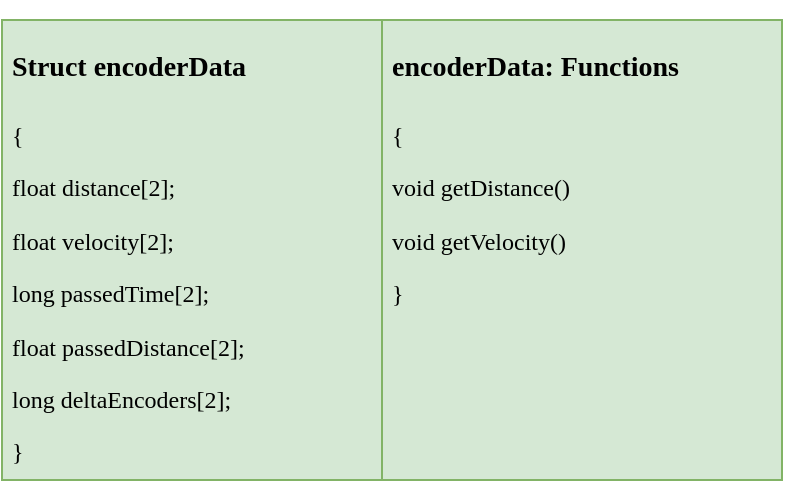 <mxfile version="22.1.8" type="github">
  <diagram name="Page-1" id="WyB7y40nAuoNFHYiFYkB">
    <mxGraphModel dx="693" dy="773" grid="1" gridSize="10" guides="1" tooltips="1" connect="1" arrows="1" fold="1" page="1" pageScale="1" pageWidth="827" pageHeight="1169" math="0" shadow="0">
      <root>
        <mxCell id="0" />
        <mxCell id="1" parent="0" />
        <mxCell id="-U5PcE5vqmY3aMxh-l33-10" value="&lt;h1&gt;&lt;font style=&quot;font-size: 14px;&quot; face=&quot;Verdana&quot;&gt;Struct encoderData&lt;/font&gt;&lt;/h1&gt;&lt;p&gt;&lt;font style=&quot;font-size: 12px;&quot; face=&quot;vWl9eP2x1LKHVzwdsh9Y&quot;&gt;{&lt;/font&gt;&lt;/p&gt;&lt;p&gt;&lt;font style=&quot;font-size: 12px;&quot; face=&quot;vWl9eP2x1LKHVzwdsh9Y&quot;&gt;&lt;span style=&quot;white-space: pre;&quot;&gt;float distance[2];&lt;/span&gt;&lt;/font&gt;&lt;/p&gt;&lt;p&gt;&lt;font style=&quot;font-size: 12px;&quot; face=&quot;vWl9eP2x1LKHVzwdsh9Y&quot;&gt;&lt;span style=&quot;white-space: pre;&quot;&gt;float velocity[2];&lt;/span&gt;&lt;/font&gt;&lt;/p&gt;&lt;p&gt;&lt;font style=&quot;font-size: 12px;&quot; face=&quot;vWl9eP2x1LKHVzwdsh9Y&quot;&gt;&lt;span style=&quot;white-space: pre;&quot;&gt;long passedTime[2];&lt;/span&gt;&lt;/font&gt;&lt;/p&gt;&lt;p&gt;&lt;font style=&quot;font-size: 12px;&quot; face=&quot;vWl9eP2x1LKHVzwdsh9Y&quot;&gt;&lt;span style=&quot;white-space: pre;&quot;&gt;float passedDistance[2];&lt;/span&gt;&lt;/font&gt;&lt;/p&gt;&lt;p&gt;&lt;font face=&quot;vWl9eP2x1LKHVzwdsh9Y&quot;&gt;&lt;span style=&quot;white-space: pre;&quot;&gt;long deltaEncoders[2];&lt;/span&gt;&lt;/font&gt;&lt;br&gt;&lt;/p&gt;&lt;p&gt;&lt;font style=&quot;font-size: 12px;&quot; face=&quot;vWl9eP2x1LKHVzwdsh9Y&quot;&gt;}&lt;/font&gt;&lt;/p&gt;" style="text;html=1;strokeColor=#82b366;fillColor=#d5e8d4;spacing=5;spacingTop=-20;whiteSpace=wrap;overflow=hidden;rounded=0;" vertex="1" parent="1">
          <mxGeometry x="90" y="230" width="190" height="230" as="geometry" />
        </mxCell>
        <mxCell id="-U5PcE5vqmY3aMxh-l33-11" value="&lt;h1&gt;&lt;font face=&quot;Verdana&quot;&gt;&lt;span style=&quot;font-size: 14px;&quot;&gt;encoderData: Functions&lt;/span&gt;&lt;/font&gt;&lt;/h1&gt;&lt;p&gt;&lt;font style=&quot;font-size: 12px;&quot; face=&quot;vWl9eP2x1LKHVzwdsh9Y&quot;&gt;{&lt;/font&gt;&lt;/p&gt;&lt;p&gt;&lt;font face=&quot;vWl9eP2x1LKHVzwdsh9Y&quot;&gt;&lt;span style=&quot;white-space: pre;&quot;&gt;void getDistance()&lt;/span&gt;&lt;/font&gt;&lt;/p&gt;&lt;p&gt;&lt;font face=&quot;vWl9eP2x1LKHVzwdsh9Y&quot;&gt;&lt;span style=&quot;white-space: pre;&quot;&gt;void getVelocity()&lt;/span&gt;&lt;/font&gt;&lt;/p&gt;&lt;p&gt;&lt;font style=&quot;font-size: 12px;&quot; face=&quot;vWl9eP2x1LKHVzwdsh9Y&quot;&gt;}&lt;/font&gt;&lt;/p&gt;" style="text;html=1;strokeColor=#82b366;fillColor=#d5e8d4;spacing=5;spacingTop=-20;whiteSpace=wrap;overflow=hidden;rounded=0;" vertex="1" parent="1">
          <mxGeometry x="280" y="230" width="200" height="230" as="geometry" />
        </mxCell>
      </root>
    </mxGraphModel>
  </diagram>
</mxfile>
